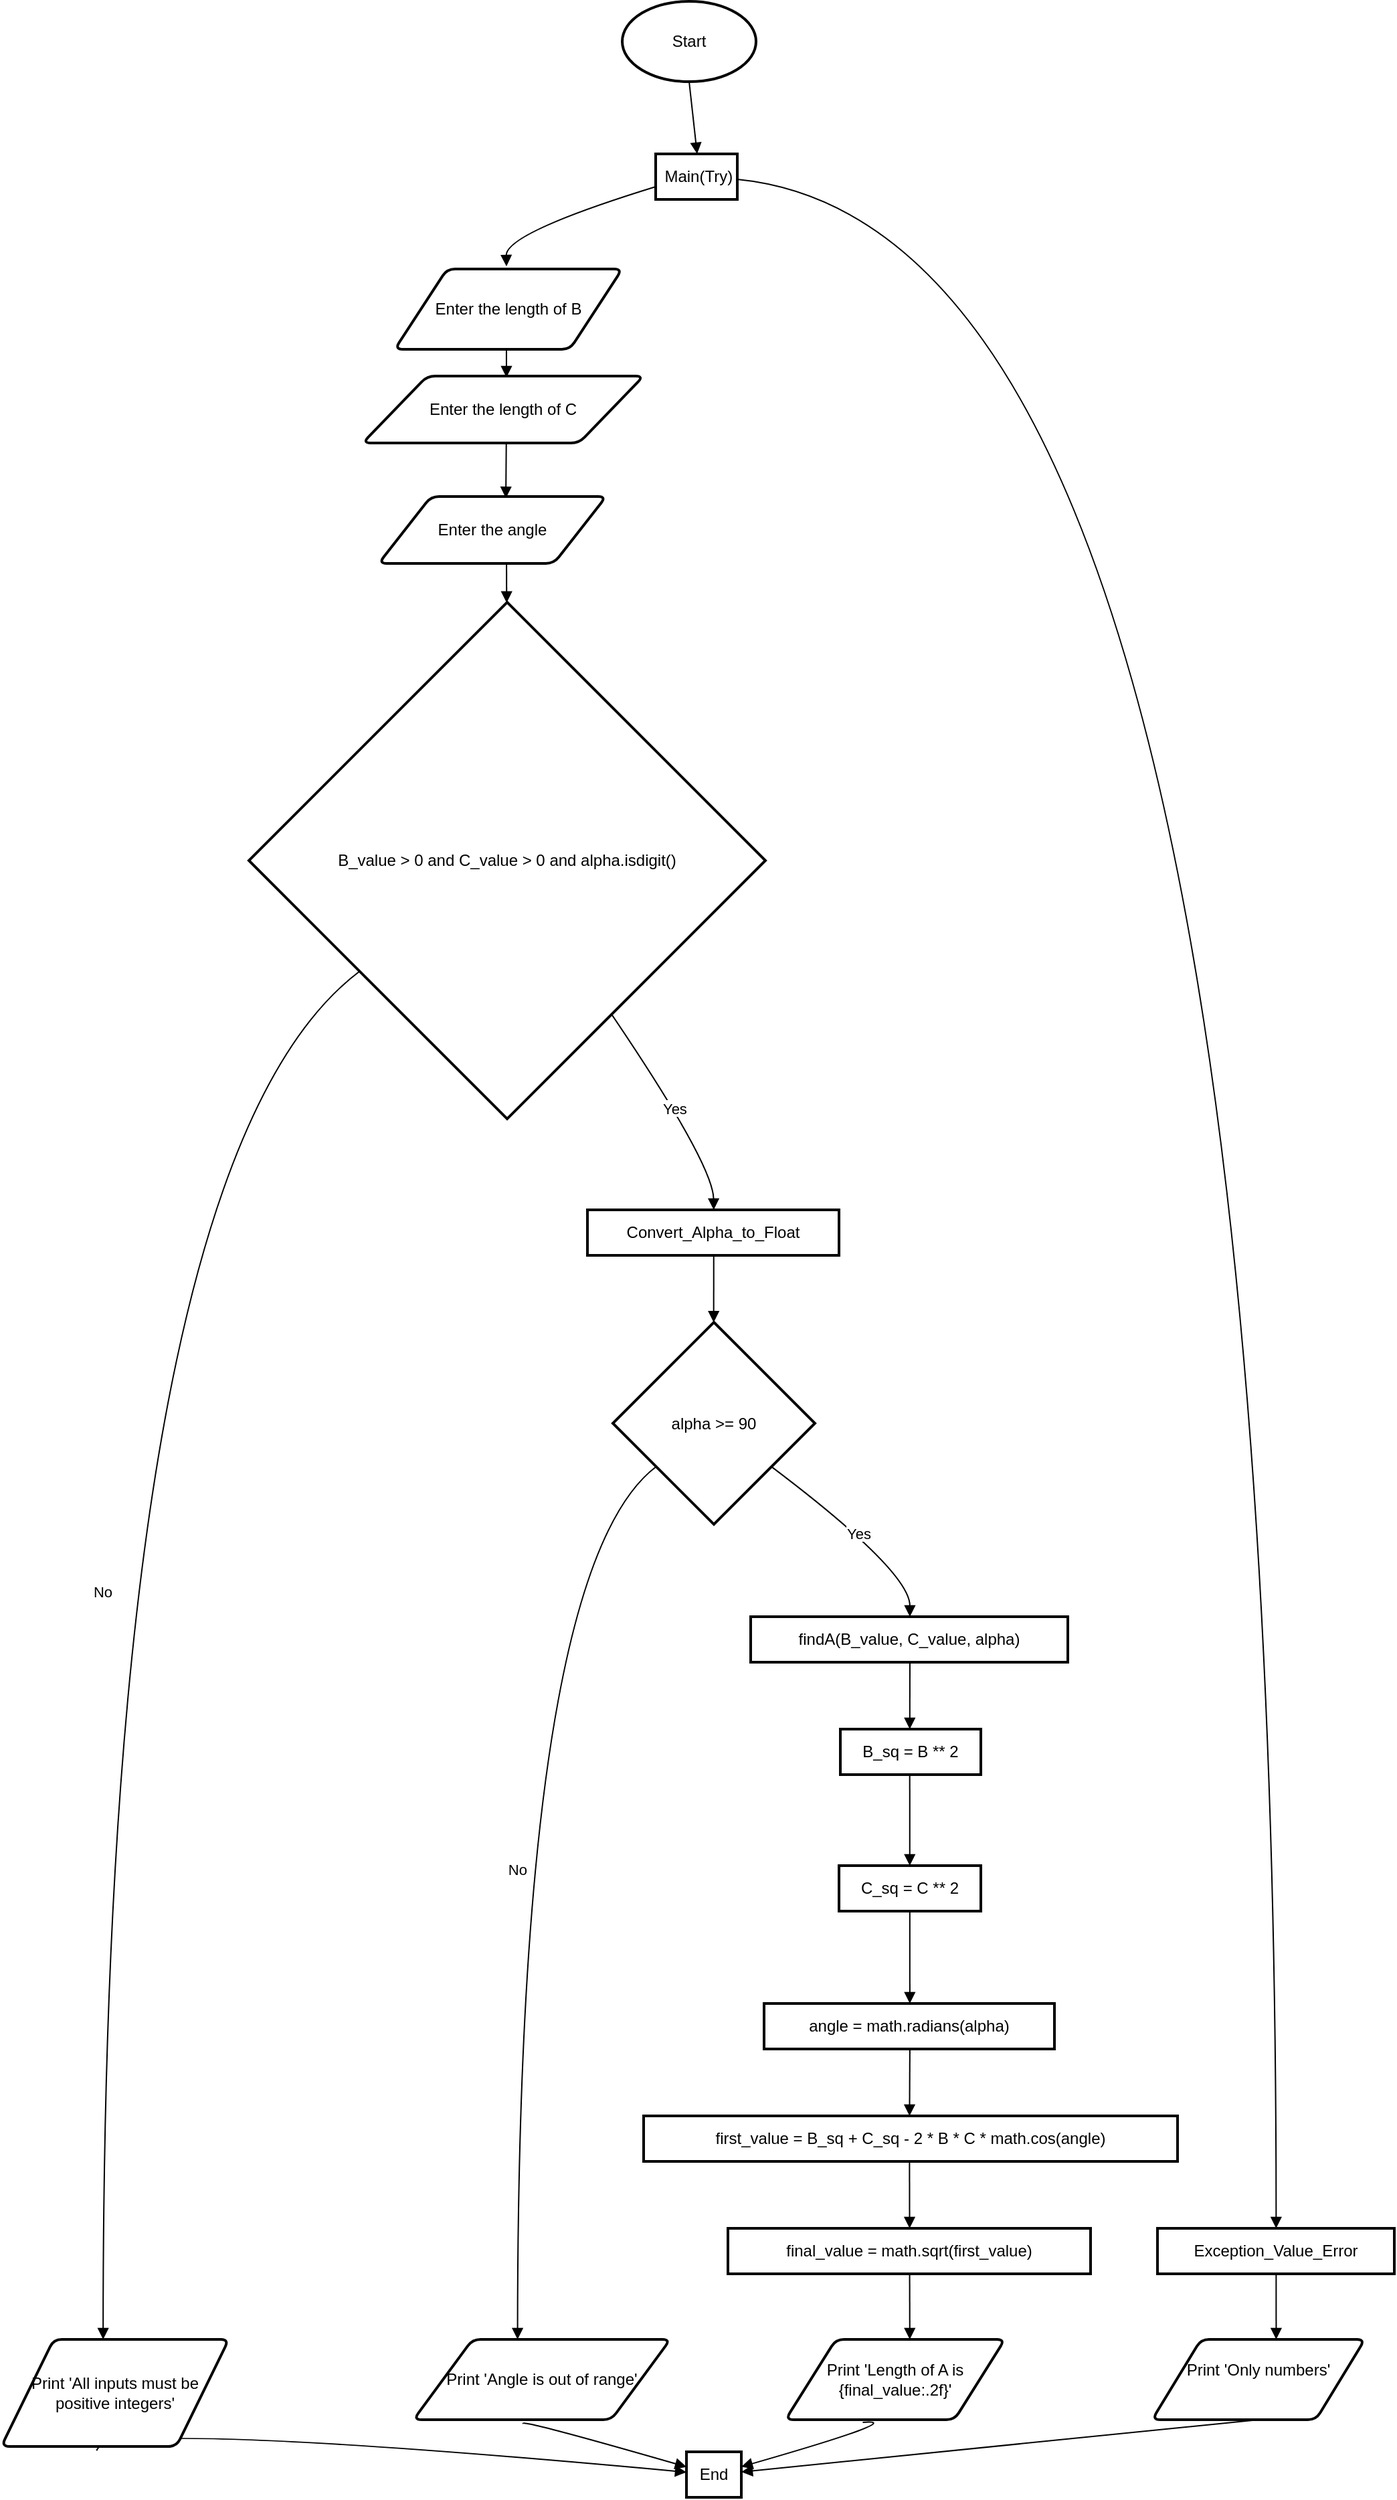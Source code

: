 <mxfile version="24.2.3" type="device">
  <diagram name="Page-1" id="ew_7iTsmz8QWLHwgidQ4">
    <mxGraphModel dx="578" dy="607" grid="1" gridSize="10" guides="1" tooltips="1" connect="1" arrows="1" fold="1" page="1" pageScale="1" pageWidth="850" pageHeight="1100" math="0" shadow="0">
      <root>
        <mxCell id="0" />
        <mxCell id="1" parent="0" />
        <mxCell id="E6y1XpMsBDeZBw_nrq8q-2" value=" Main(Try)" style="whiteSpace=wrap;strokeWidth=2;" vertex="1" parent="1">
          <mxGeometry x="589" y="194" width="61" height="34" as="geometry" />
        </mxCell>
        <mxCell id="E6y1XpMsBDeZBw_nrq8q-6" value="B_value &gt; 0 and C_value &gt; 0 and alpha.isdigit()" style="rhombus;strokeWidth=2;whiteSpace=wrap;" vertex="1" parent="1">
          <mxGeometry x="285" y="529" width="386" height="386" as="geometry" />
        </mxCell>
        <mxCell id="E6y1XpMsBDeZBw_nrq8q-8" value="End" style="whiteSpace=wrap;strokeWidth=2;" vertex="1" parent="1">
          <mxGeometry x="612" y="1911" width="41" height="34" as="geometry" />
        </mxCell>
        <mxCell id="E6y1XpMsBDeZBw_nrq8q-9" value="Convert_Alpha_to_Float" style="whiteSpace=wrap;strokeWidth=2;" vertex="1" parent="1">
          <mxGeometry x="538" y="983" width="188" height="34" as="geometry" />
        </mxCell>
        <mxCell id="E6y1XpMsBDeZBw_nrq8q-10" value="alpha &gt;= 90" style="rhombus;strokeWidth=2;whiteSpace=wrap;" vertex="1" parent="1">
          <mxGeometry x="557" y="1067" width="151" height="151" as="geometry" />
        </mxCell>
        <mxCell id="E6y1XpMsBDeZBw_nrq8q-12" value="findA(B_value, C_value, alpha)" style="whiteSpace=wrap;strokeWidth=2;" vertex="1" parent="1">
          <mxGeometry x="660" y="1287" width="237" height="34" as="geometry" />
        </mxCell>
        <mxCell id="E6y1XpMsBDeZBw_nrq8q-13" value="B_sq = B ** 2" style="whiteSpace=wrap;strokeWidth=2;" vertex="1" parent="1">
          <mxGeometry x="727" y="1371" width="105" height="34" as="geometry" />
        </mxCell>
        <mxCell id="E6y1XpMsBDeZBw_nrq8q-14" value="C_sq = C ** 2" style="whiteSpace=wrap;strokeWidth=2;" vertex="1" parent="1">
          <mxGeometry x="726" y="1473" width="106" height="34" as="geometry" />
        </mxCell>
        <mxCell id="E6y1XpMsBDeZBw_nrq8q-15" value="angle = math.radians(alpha)" style="whiteSpace=wrap;strokeWidth=2;" vertex="1" parent="1">
          <mxGeometry x="670" y="1576" width="217" height="34" as="geometry" />
        </mxCell>
        <mxCell id="E6y1XpMsBDeZBw_nrq8q-16" value="first_value = B_sq + C_sq - 2 * B * C * math.cos(angle)" style="whiteSpace=wrap;strokeWidth=2;" vertex="1" parent="1">
          <mxGeometry x="580" y="1660" width="399" height="34" as="geometry" />
        </mxCell>
        <mxCell id="E6y1XpMsBDeZBw_nrq8q-17" value="final_value = math.sqrt(first_value)" style="whiteSpace=wrap;strokeWidth=2;" vertex="1" parent="1">
          <mxGeometry x="643" y="1744" width="271" height="34" as="geometry" />
        </mxCell>
        <mxCell id="E6y1XpMsBDeZBw_nrq8q-19" value="Exception_Value_Error" style="whiteSpace=wrap;strokeWidth=2;" vertex="1" parent="1">
          <mxGeometry x="964" y="1744" width="177" height="34" as="geometry" />
        </mxCell>
        <mxCell id="E6y1XpMsBDeZBw_nrq8q-21" value="" style="curved=1;startArrow=none;endArrow=block;exitX=0.5;exitY=1;entryX=0.508;entryY=-0.006;rounded=0;exitDx=0;exitDy=0;exitPerimeter=0;" edge="1" parent="1" source="E6y1XpMsBDeZBw_nrq8q-43" target="E6y1XpMsBDeZBw_nrq8q-2">
          <mxGeometry relative="1" as="geometry">
            <Array as="points" />
            <mxPoint x="614.396" y="144" as="sourcePoint" />
          </mxGeometry>
        </mxCell>
        <mxCell id="E6y1XpMsBDeZBw_nrq8q-22" value="" style="curved=1;startArrow=none;endArrow=block;exitX=0.008;exitY=0.716;entryX=0.497;entryY=-0.012;rounded=0;" edge="1" parent="1" source="E6y1XpMsBDeZBw_nrq8q-2">
          <mxGeometry relative="1" as="geometry">
            <Array as="points">
              <mxPoint x="477" y="253" />
            </Array>
            <mxPoint x="477.491" y="278" as="targetPoint" />
          </mxGeometry>
        </mxCell>
        <mxCell id="E6y1XpMsBDeZBw_nrq8q-23" value="" style="curved=1;startArrow=none;endArrow=block;exitX=0.497;exitY=0.982;entryX=0.503;entryY=0.012;rounded=0;" edge="1" parent="1">
          <mxGeometry relative="1" as="geometry">
            <Array as="points" />
            <mxPoint x="477.46" y="312" as="sourcePoint" />
            <mxPoint x="477.491" y="361" as="targetPoint" />
          </mxGeometry>
        </mxCell>
        <mxCell id="E6y1XpMsBDeZBw_nrq8q-24" value="" style="curved=1;startArrow=none;endArrow=block;exitX=0.503;exitY=1.006;entryX=0.559;entryY=0.024;rounded=0;entryDx=0;entryDy=0;entryPerimeter=0;" edge="1" parent="1" target="E6y1XpMsBDeZBw_nrq8q-46">
          <mxGeometry relative="1" as="geometry">
            <Array as="points" />
            <mxPoint x="477.474" y="395" as="sourcePoint" />
            <mxPoint x="477.473" y="445" as="targetPoint" />
          </mxGeometry>
        </mxCell>
        <mxCell id="E6y1XpMsBDeZBw_nrq8q-25" value="" style="curved=1;startArrow=none;endArrow=block;exitX=0.496;exitY=1.0;entryX=0.499;entryY=-9.883e-9;rounded=0;" edge="1" parent="1" target="E6y1XpMsBDeZBw_nrq8q-6">
          <mxGeometry relative="1" as="geometry">
            <Array as="points" />
            <mxPoint x="477.479" y="479" as="sourcePoint" />
          </mxGeometry>
        </mxCell>
        <mxCell id="E6y1XpMsBDeZBw_nrq8q-26" value="No" style="curved=1;startArrow=none;endArrow=block;exitX=-0.001;exitY=0.876;entryX=0.5;entryY=0.011;rounded=0;" edge="1" parent="1" source="E6y1XpMsBDeZBw_nrq8q-6">
          <mxGeometry relative="1" as="geometry">
            <Array as="points">
              <mxPoint x="176" y="949" />
            </Array>
            <mxPoint x="176.077" y="1827.0" as="targetPoint" />
          </mxGeometry>
        </mxCell>
        <mxCell id="E6y1XpMsBDeZBw_nrq8q-27" value="" style="curved=1;startArrow=none;endArrow=block;exitX=0.419;exitY=1.039;entryX=-0.007;entryY=0.447;rounded=0;exitDx=0;exitDy=0;exitPerimeter=0;" edge="1" parent="1" source="E6y1XpMsBDeZBw_nrq8q-50" target="E6y1XpMsBDeZBw_nrq8q-8">
          <mxGeometry relative="1" as="geometry">
            <Array as="points">
              <mxPoint x="176" y="1886" />
            </Array>
            <mxPoint x="176.074" y="1861" as="sourcePoint" />
          </mxGeometry>
        </mxCell>
        <mxCell id="E6y1XpMsBDeZBw_nrq8q-28" value="Yes" style="curved=1;startArrow=none;endArrow=block;exitX=0.839;exitY=0.999;entryX=0.502;entryY=0.011;rounded=0;" edge="1" parent="1" source="E6y1XpMsBDeZBw_nrq8q-6" target="E6y1XpMsBDeZBw_nrq8q-9">
          <mxGeometry relative="1" as="geometry">
            <Array as="points">
              <mxPoint x="632" y="949" />
            </Array>
          </mxGeometry>
        </mxCell>
        <mxCell id="E6y1XpMsBDeZBw_nrq8q-29" value="" style="curved=1;startArrow=none;endArrow=block;exitX=0.502;exitY=1.005;entryX=0.499;entryY=0.001;rounded=0;" edge="1" parent="1" source="E6y1XpMsBDeZBw_nrq8q-9" target="E6y1XpMsBDeZBw_nrq8q-10">
          <mxGeometry relative="1" as="geometry">
            <Array as="points" />
          </mxGeometry>
        </mxCell>
        <mxCell id="E6y1XpMsBDeZBw_nrq8q-30" value="No" style="curved=1;startArrow=none;endArrow=block;exitX=-0.001;exitY=0.876;entryX=0.501;entryY=0.011;rounded=0;" edge="1" parent="1" source="E6y1XpMsBDeZBw_nrq8q-10">
          <mxGeometry relative="1" as="geometry">
            <Array as="points">
              <mxPoint x="486" y="1253" />
            </Array>
            <mxPoint x="485.79" y="1827.0" as="targetPoint" />
          </mxGeometry>
        </mxCell>
        <mxCell id="E6y1XpMsBDeZBw_nrq8q-31" value="" style="curved=1;startArrow=none;endArrow=block;entryX=-0.007;entryY=0.329;rounded=0;" edge="1" parent="1" target="E6y1XpMsBDeZBw_nrq8q-8">
          <mxGeometry relative="1" as="geometry">
            <Array as="points">
              <mxPoint x="486" y="1886" />
            </Array>
            <mxPoint x="490" y="1890" as="sourcePoint" />
          </mxGeometry>
        </mxCell>
        <mxCell id="E6y1XpMsBDeZBw_nrq8q-32" value="Yes" style="curved=1;startArrow=none;endArrow=block;exitX=0.999;exitY=0.876;entryX=0.502;entryY=-0.0;rounded=0;" edge="1" parent="1" source="E6y1XpMsBDeZBw_nrq8q-10" target="E6y1XpMsBDeZBw_nrq8q-12">
          <mxGeometry relative="1" as="geometry">
            <Array as="points">
              <mxPoint x="779" y="1253" />
            </Array>
          </mxGeometry>
        </mxCell>
        <mxCell id="E6y1XpMsBDeZBw_nrq8q-33" value="" style="curved=1;startArrow=none;endArrow=block;exitX=0.502;exitY=0.994;entryX=0.494;entryY=-0.006;rounded=0;" edge="1" parent="1" source="E6y1XpMsBDeZBw_nrq8q-12" target="E6y1XpMsBDeZBw_nrq8q-13">
          <mxGeometry relative="1" as="geometry">
            <Array as="points" />
          </mxGeometry>
        </mxCell>
        <mxCell id="E6y1XpMsBDeZBw_nrq8q-34" value="" style="curved=1;startArrow=none;endArrow=block;exitX=0.494;exitY=0.988;entryX=0.499;entryY=0.011;rounded=0;" edge="1" parent="1" source="E6y1XpMsBDeZBw_nrq8q-13" target="E6y1XpMsBDeZBw_nrq8q-14">
          <mxGeometry relative="1" as="geometry">
            <Array as="points" />
          </mxGeometry>
        </mxCell>
        <mxCell id="E6y1XpMsBDeZBw_nrq8q-35" value="" style="curved=1;startArrow=none;endArrow=block;exitX=0.499;exitY=1.005;entryX=0.502;entryY=-0.0;rounded=0;" edge="1" parent="1" source="E6y1XpMsBDeZBw_nrq8q-14" target="E6y1XpMsBDeZBw_nrq8q-15">
          <mxGeometry relative="1" as="geometry">
            <Array as="points" />
          </mxGeometry>
        </mxCell>
        <mxCell id="E6y1XpMsBDeZBw_nrq8q-36" value="" style="curved=1;startArrow=none;endArrow=block;exitX=0.502;exitY=0.994;entryX=0.498;entryY=-0.006;rounded=0;" edge="1" parent="1" source="E6y1XpMsBDeZBw_nrq8q-15" target="E6y1XpMsBDeZBw_nrq8q-16">
          <mxGeometry relative="1" as="geometry">
            <Array as="points" />
          </mxGeometry>
        </mxCell>
        <mxCell id="E6y1XpMsBDeZBw_nrq8q-37" value="" style="curved=1;startArrow=none;endArrow=block;exitX=0.498;exitY=0.988;entryX=0.501;entryY=-0.012;rounded=0;" edge="1" parent="1" source="E6y1XpMsBDeZBw_nrq8q-16" target="E6y1XpMsBDeZBw_nrq8q-17">
          <mxGeometry relative="1" as="geometry">
            <Array as="points" />
          </mxGeometry>
        </mxCell>
        <mxCell id="E6y1XpMsBDeZBw_nrq8q-38" value="" style="curved=1;startArrow=none;endArrow=block;exitX=0.501;exitY=0.982;entryX=0.501;entryY=0.011;rounded=0;" edge="1" parent="1" source="E6y1XpMsBDeZBw_nrq8q-17">
          <mxGeometry relative="1" as="geometry">
            <Array as="points" />
            <mxPoint x="778.892" y="1827.0" as="targetPoint" />
          </mxGeometry>
        </mxCell>
        <mxCell id="E6y1XpMsBDeZBw_nrq8q-39" value="" style="curved=1;startArrow=none;endArrow=block;exitX=0.352;exitY=1.033;entryX=0.999;entryY=0.329;rounded=0;exitDx=0;exitDy=0;exitPerimeter=0;" edge="1" parent="1" source="E6y1XpMsBDeZBw_nrq8q-48" target="E6y1XpMsBDeZBw_nrq8q-8">
          <mxGeometry relative="1" as="geometry">
            <Array as="points">
              <mxPoint x="779" y="1886" />
            </Array>
            <mxPoint x="778.879" y="1861" as="sourcePoint" />
          </mxGeometry>
        </mxCell>
        <mxCell id="E6y1XpMsBDeZBw_nrq8q-40" value="" style="curved=1;startArrow=none;endArrow=block;exitX=1.008;exitY=0.561;entryX=0.501;entryY=-0.012;rounded=0;" edge="1" parent="1" source="E6y1XpMsBDeZBw_nrq8q-2" target="E6y1XpMsBDeZBw_nrq8q-19">
          <mxGeometry relative="1" as="geometry">
            <Array as="points">
              <mxPoint x="1053" y="253" />
            </Array>
          </mxGeometry>
        </mxCell>
        <mxCell id="E6y1XpMsBDeZBw_nrq8q-41" value="" style="curved=1;startArrow=none;endArrow=block;exitX=0.501;exitY=0.982;entryX=0.501;entryY=0.011;rounded=0;" edge="1" parent="1" source="E6y1XpMsBDeZBw_nrq8q-19">
          <mxGeometry relative="1" as="geometry">
            <Array as="points" />
            <mxPoint x="1052.713" y="1827.0" as="targetPoint" />
          </mxGeometry>
        </mxCell>
        <mxCell id="E6y1XpMsBDeZBw_nrq8q-42" value="" style="curved=1;startArrow=none;endArrow=block;exitX=0.5;exitY=1;entryX=0.999;entryY=0.442;rounded=0;exitDx=0;exitDy=0;" edge="1" parent="1" source="E6y1XpMsBDeZBw_nrq8q-47" target="E6y1XpMsBDeZBw_nrq8q-8">
          <mxGeometry relative="1" as="geometry">
            <Array as="points">
              <mxPoint x="1053" y="1886" />
            </Array>
            <mxPoint x="1052.706" y="1861" as="sourcePoint" />
          </mxGeometry>
        </mxCell>
        <mxCell id="E6y1XpMsBDeZBw_nrq8q-43" value="Start" style="strokeWidth=2;html=1;shape=mxgraph.flowchart.start_1;whiteSpace=wrap;" vertex="1" parent="1">
          <mxGeometry x="564" y="80" width="100" height="60" as="geometry" />
        </mxCell>
        <mxCell id="E6y1XpMsBDeZBw_nrq8q-44" value="Enter the length of B" style="shape=parallelogram;html=1;strokeWidth=2;perimeter=parallelogramPerimeter;whiteSpace=wrap;rounded=1;arcSize=12;size=0.23;" vertex="1" parent="1">
          <mxGeometry x="394" y="280" width="170" height="60" as="geometry" />
        </mxCell>
        <mxCell id="E6y1XpMsBDeZBw_nrq8q-45" value="Enter the length of C" style="shape=parallelogram;html=1;strokeWidth=2;perimeter=parallelogramPerimeter;whiteSpace=wrap;rounded=1;arcSize=12;size=0.23;" vertex="1" parent="1">
          <mxGeometry x="370" y="360" width="210" height="50" as="geometry" />
        </mxCell>
        <mxCell id="E6y1XpMsBDeZBw_nrq8q-46" value="Enter the angle" style="shape=parallelogram;html=1;strokeWidth=2;perimeter=parallelogramPerimeter;whiteSpace=wrap;rounded=1;arcSize=12;size=0.23;" vertex="1" parent="1">
          <mxGeometry x="382" y="450" width="170" height="50" as="geometry" />
        </mxCell>
        <mxCell id="E6y1XpMsBDeZBw_nrq8q-47" value="&#xa;Print &#39;Only numbers&#39;&#xa;&#xa;" style="shape=parallelogram;html=1;strokeWidth=2;perimeter=parallelogramPerimeter;whiteSpace=wrap;rounded=1;arcSize=12;size=0.23;" vertex="1" parent="1">
          <mxGeometry x="960" y="1827" width="159" height="60" as="geometry" />
        </mxCell>
        <mxCell id="E6y1XpMsBDeZBw_nrq8q-48" value="Print &#39;Length of A is {final_value:.2f}&#39;" style="shape=parallelogram;html=1;strokeWidth=2;perimeter=parallelogramPerimeter;whiteSpace=wrap;rounded=1;arcSize=12;size=0.23;" vertex="1" parent="1">
          <mxGeometry x="686" y="1827" width="164" height="60" as="geometry" />
        </mxCell>
        <mxCell id="E6y1XpMsBDeZBw_nrq8q-49" value="Print &#39;Angle is out of range&#39;" style="shape=parallelogram;html=1;strokeWidth=2;perimeter=parallelogramPerimeter;whiteSpace=wrap;rounded=1;arcSize=12;size=0.23;" vertex="1" parent="1">
          <mxGeometry x="408" y="1827" width="192" height="60" as="geometry" />
        </mxCell>
        <mxCell id="E6y1XpMsBDeZBw_nrq8q-50" value="Print &#39;All inputs must be positive integers&#39;" style="shape=parallelogram;html=1;strokeWidth=2;perimeter=parallelogramPerimeter;whiteSpace=wrap;rounded=1;arcSize=12;size=0.23;" vertex="1" parent="1">
          <mxGeometry x="100" y="1827" width="170" height="80" as="geometry" />
        </mxCell>
      </root>
    </mxGraphModel>
  </diagram>
</mxfile>
